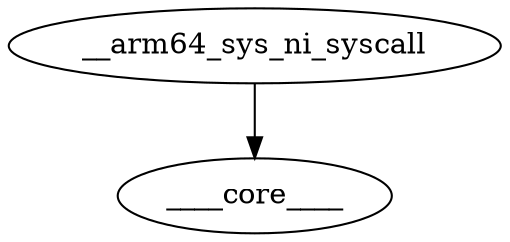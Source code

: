 digraph kerncollapsed {
    "__arm64_sys_ni_syscall" [color="black"];
    "____core____" [color="kernel"];
    "__arm64_sys_ni_syscall" -> "____core____" [color="black"];
}


